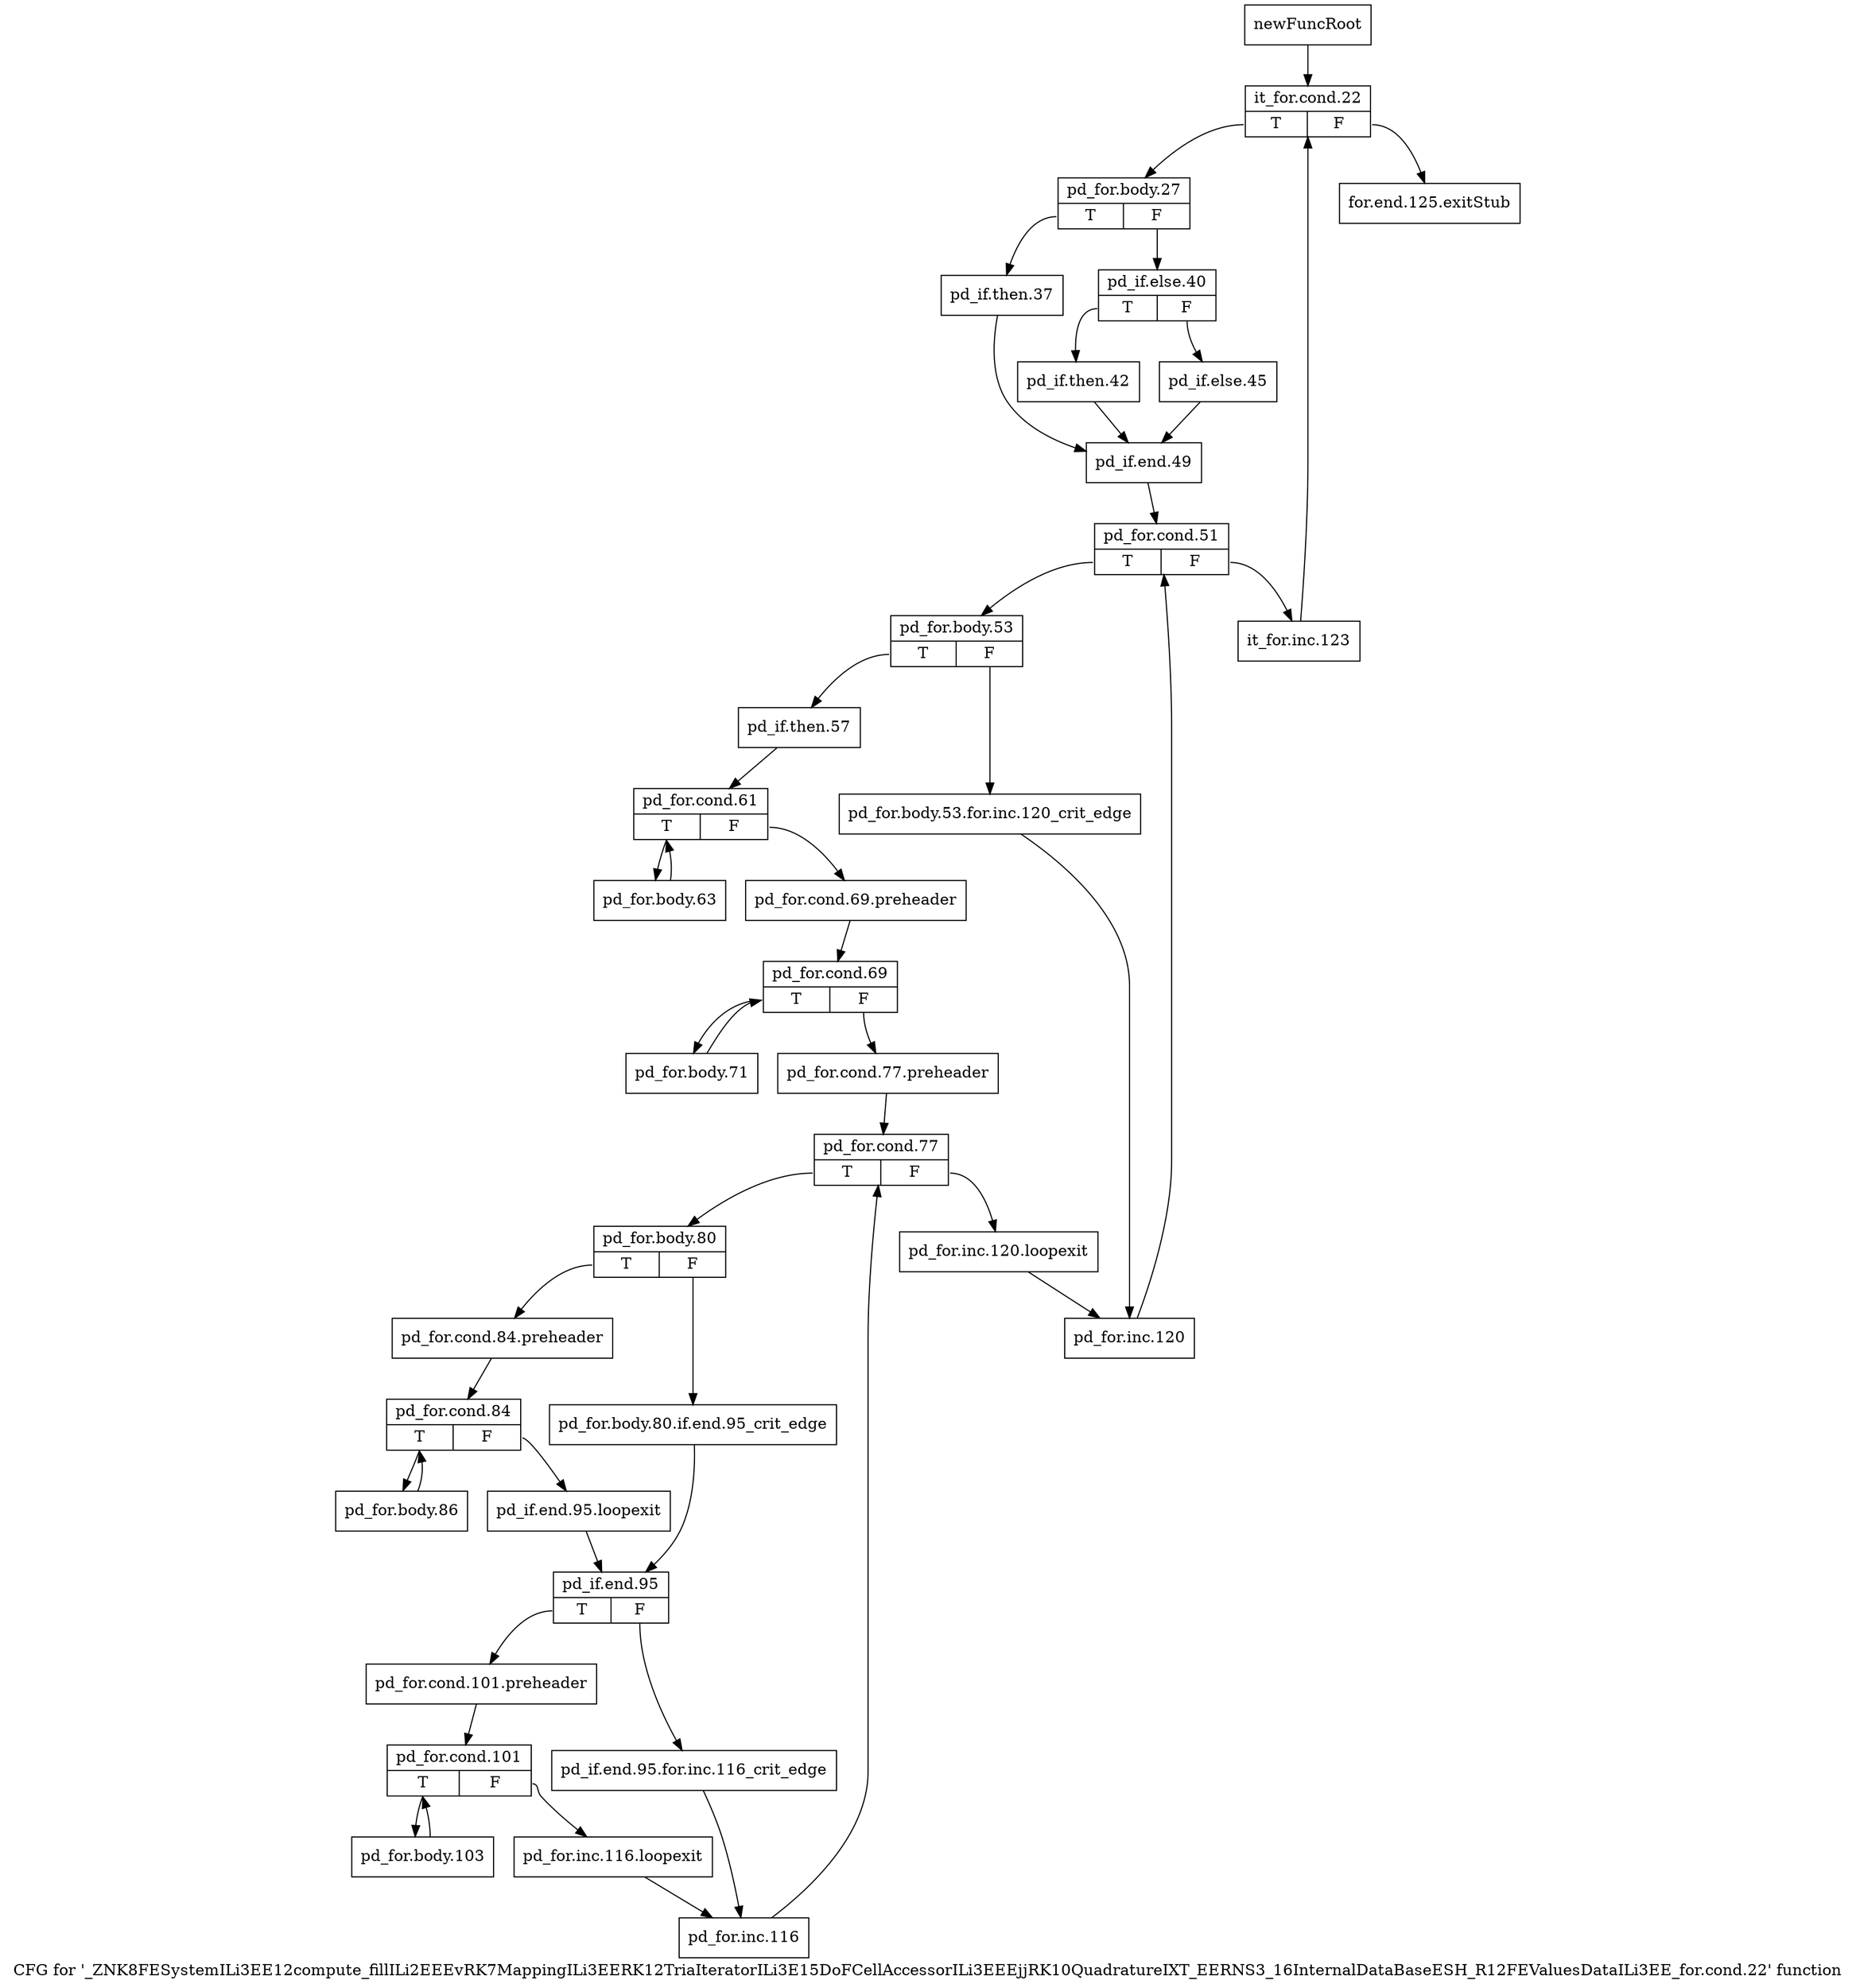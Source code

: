 digraph "CFG for '_ZNK8FESystemILi3EE12compute_fillILi2EEEvRK7MappingILi3EERK12TriaIteratorILi3E15DoFCellAccessorILi3EEEjjRK10QuadratureIXT_EERNS3_16InternalDataBaseESH_R12FEValuesDataILi3EE_for.cond.22' function" {
	label="CFG for '_ZNK8FESystemILi3EE12compute_fillILi2EEEvRK7MappingILi3EERK12TriaIteratorILi3E15DoFCellAccessorILi3EEEjjRK10QuadratureIXT_EERNS3_16InternalDataBaseESH_R12FEValuesDataILi3EE_for.cond.22' function";

	Node0x91fead0 [shape=record,label="{newFuncRoot}"];
	Node0x91fead0 -> Node0x91feb70;
	Node0x91feb20 [shape=record,label="{for.end.125.exitStub}"];
	Node0x91feb70 [shape=record,label="{it_for.cond.22|{<s0>T|<s1>F}}"];
	Node0x91feb70:s0 -> Node0x91febc0;
	Node0x91feb70:s1 -> Node0x91feb20;
	Node0x91febc0 [shape=record,label="{pd_for.body.27|{<s0>T|<s1>F}}"];
	Node0x91febc0:s0 -> Node0x91fed00;
	Node0x91febc0:s1 -> Node0x91fec10;
	Node0x91fec10 [shape=record,label="{pd_if.else.40|{<s0>T|<s1>F}}"];
	Node0x91fec10:s0 -> Node0x91fecb0;
	Node0x91fec10:s1 -> Node0x91fec60;
	Node0x91fec60 [shape=record,label="{pd_if.else.45}"];
	Node0x91fec60 -> Node0x91fed50;
	Node0x91fecb0 [shape=record,label="{pd_if.then.42}"];
	Node0x91fecb0 -> Node0x91fed50;
	Node0x91fed00 [shape=record,label="{pd_if.then.37}"];
	Node0x91fed00 -> Node0x91fed50;
	Node0x91fed50 [shape=record,label="{pd_if.end.49}"];
	Node0x91fed50 -> Node0x91feda0;
	Node0x91feda0 [shape=record,label="{pd_for.cond.51|{<s0>T|<s1>F}}"];
	Node0x91feda0:s0 -> Node0x91fee40;
	Node0x91feda0:s1 -> Node0x91fedf0;
	Node0x91fedf0 [shape=record,label="{it_for.inc.123}"];
	Node0x91fedf0 -> Node0x91feb70;
	Node0x91fee40 [shape=record,label="{pd_for.body.53|{<s0>T|<s1>F}}"];
	Node0x91fee40:s0 -> Node0x91feee0;
	Node0x91fee40:s1 -> Node0x91fee90;
	Node0x91fee90 [shape=record,label="{pd_for.body.53.for.inc.120_crit_edge}"];
	Node0x91fee90 -> Node0x91ff110;
	Node0x91feee0 [shape=record,label="{pd_if.then.57}"];
	Node0x91feee0 -> Node0x91fef30;
	Node0x91fef30 [shape=record,label="{pd_for.cond.61|{<s0>T|<s1>F}}"];
	Node0x91fef30:s0 -> Node0x91ff5c0;
	Node0x91fef30:s1 -> Node0x91fef80;
	Node0x91fef80 [shape=record,label="{pd_for.cond.69.preheader}"];
	Node0x91fef80 -> Node0x91fefd0;
	Node0x91fefd0 [shape=record,label="{pd_for.cond.69|{<s0>T|<s1>F}}"];
	Node0x91fefd0:s0 -> Node0x91ff570;
	Node0x91fefd0:s1 -> Node0x91ff020;
	Node0x91ff020 [shape=record,label="{pd_for.cond.77.preheader}"];
	Node0x91ff020 -> Node0x91ff070;
	Node0x91ff070 [shape=record,label="{pd_for.cond.77|{<s0>T|<s1>F}}"];
	Node0x91ff070:s0 -> Node0x91ff160;
	Node0x91ff070:s1 -> Node0x91ff0c0;
	Node0x91ff0c0 [shape=record,label="{pd_for.inc.120.loopexit}"];
	Node0x91ff0c0 -> Node0x91ff110;
	Node0x91ff110 [shape=record,label="{pd_for.inc.120}"];
	Node0x91ff110 -> Node0x91feda0;
	Node0x91ff160 [shape=record,label="{pd_for.body.80|{<s0>T|<s1>F}}"];
	Node0x91ff160:s0 -> Node0x91ff200;
	Node0x91ff160:s1 -> Node0x91ff1b0;
	Node0x91ff1b0 [shape=record,label="{pd_for.body.80.if.end.95_crit_edge}"];
	Node0x91ff1b0 -> Node0x91ff2f0;
	Node0x91ff200 [shape=record,label="{pd_for.cond.84.preheader}"];
	Node0x91ff200 -> Node0x91ff250;
	Node0x91ff250 [shape=record,label="{pd_for.cond.84|{<s0>T|<s1>F}}"];
	Node0x91ff250:s0 -> Node0x91ff520;
	Node0x91ff250:s1 -> Node0x91ff2a0;
	Node0x91ff2a0 [shape=record,label="{pd_if.end.95.loopexit}"];
	Node0x91ff2a0 -> Node0x91ff2f0;
	Node0x91ff2f0 [shape=record,label="{pd_if.end.95|{<s0>T|<s1>F}}"];
	Node0x91ff2f0:s0 -> Node0x91ff390;
	Node0x91ff2f0:s1 -> Node0x91ff340;
	Node0x91ff340 [shape=record,label="{pd_if.end.95.for.inc.116_crit_edge}"];
	Node0x91ff340 -> Node0x91ff480;
	Node0x91ff390 [shape=record,label="{pd_for.cond.101.preheader}"];
	Node0x91ff390 -> Node0x91ff3e0;
	Node0x91ff3e0 [shape=record,label="{pd_for.cond.101|{<s0>T|<s1>F}}"];
	Node0x91ff3e0:s0 -> Node0x91ff4d0;
	Node0x91ff3e0:s1 -> Node0x91ff430;
	Node0x91ff430 [shape=record,label="{pd_for.inc.116.loopexit}"];
	Node0x91ff430 -> Node0x91ff480;
	Node0x91ff480 [shape=record,label="{pd_for.inc.116}"];
	Node0x91ff480 -> Node0x91ff070;
	Node0x91ff4d0 [shape=record,label="{pd_for.body.103}"];
	Node0x91ff4d0 -> Node0x91ff3e0;
	Node0x91ff520 [shape=record,label="{pd_for.body.86}"];
	Node0x91ff520 -> Node0x91ff250;
	Node0x91ff570 [shape=record,label="{pd_for.body.71}"];
	Node0x91ff570 -> Node0x91fefd0;
	Node0x91ff5c0 [shape=record,label="{pd_for.body.63}"];
	Node0x91ff5c0 -> Node0x91fef30;
}

